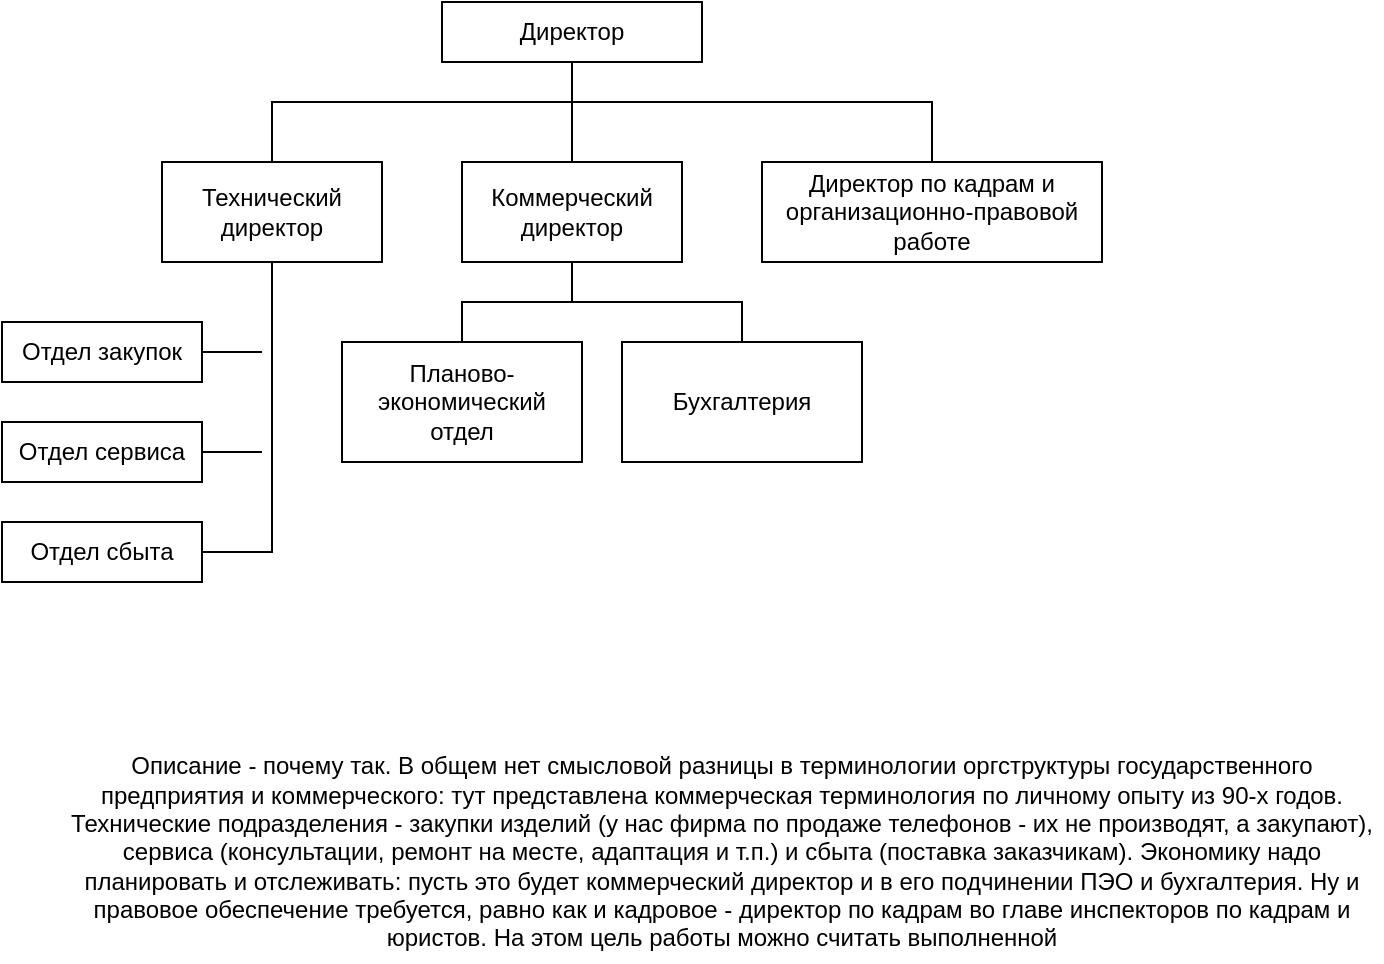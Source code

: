 <mxfile version="22.1.15" type="github">
  <diagram name="Страница — 1" id="rDC8wuNgqkLWT5qsxMoz">
    <mxGraphModel dx="1434" dy="746" grid="1" gridSize="10" guides="1" tooltips="1" connect="1" arrows="1" fold="1" page="1" pageScale="1" pageWidth="827" pageHeight="1169" math="0" shadow="0">
      <root>
        <mxCell id="0" />
        <mxCell id="1" parent="0" />
        <mxCell id="Ii56cu4GygpnmlbYdaqa-1" value="Директор" style="rounded=0;whiteSpace=wrap;html=1;" vertex="1" parent="1">
          <mxGeometry x="280" y="140" width="130" height="30" as="geometry" />
        </mxCell>
        <mxCell id="Ii56cu4GygpnmlbYdaqa-2" value="Технический директор" style="rounded=0;whiteSpace=wrap;html=1;" vertex="1" parent="1">
          <mxGeometry x="140" y="220" width="110" height="50" as="geometry" />
        </mxCell>
        <mxCell id="Ii56cu4GygpnmlbYdaqa-3" value="Коммерческий директор" style="rounded=0;whiteSpace=wrap;html=1;" vertex="1" parent="1">
          <mxGeometry x="290" y="220" width="110" height="50" as="geometry" />
        </mxCell>
        <mxCell id="Ii56cu4GygpnmlbYdaqa-4" value="Директор по кадрам и организационно-правовой работе" style="rounded=0;whiteSpace=wrap;html=1;" vertex="1" parent="1">
          <mxGeometry x="440" y="220" width="170" height="50" as="geometry" />
        </mxCell>
        <mxCell id="Ii56cu4GygpnmlbYdaqa-5" value="" style="endArrow=none;html=1;rounded=0;exitX=0.5;exitY=0;exitDx=0;exitDy=0;entryX=0.5;entryY=0;entryDx=0;entryDy=0;" edge="1" parent="1" source="Ii56cu4GygpnmlbYdaqa-2" target="Ii56cu4GygpnmlbYdaqa-4">
          <mxGeometry width="50" height="50" relative="1" as="geometry">
            <mxPoint x="390" y="410" as="sourcePoint" />
            <mxPoint x="440" y="360" as="targetPoint" />
            <Array as="points">
              <mxPoint x="195" y="190" />
              <mxPoint x="390" y="190" />
              <mxPoint x="525" y="190" />
            </Array>
          </mxGeometry>
        </mxCell>
        <mxCell id="Ii56cu4GygpnmlbYdaqa-6" value="" style="endArrow=none;html=1;rounded=0;entryX=0.5;entryY=1;entryDx=0;entryDy=0;" edge="1" parent="1" source="Ii56cu4GygpnmlbYdaqa-3" target="Ii56cu4GygpnmlbYdaqa-1">
          <mxGeometry width="50" height="50" relative="1" as="geometry">
            <mxPoint x="390" y="410" as="sourcePoint" />
            <mxPoint x="440" y="360" as="targetPoint" />
          </mxGeometry>
        </mxCell>
        <mxCell id="Ii56cu4GygpnmlbYdaqa-7" value="Отдел закупок" style="rounded=0;whiteSpace=wrap;html=1;" vertex="1" parent="1">
          <mxGeometry x="60" y="300" width="100" height="30" as="geometry" />
        </mxCell>
        <mxCell id="Ii56cu4GygpnmlbYdaqa-8" value="Отдел сервиса" style="rounded=0;whiteSpace=wrap;html=1;" vertex="1" parent="1">
          <mxGeometry x="60" y="350" width="100" height="30" as="geometry" />
        </mxCell>
        <mxCell id="Ii56cu4GygpnmlbYdaqa-9" value="Отдел сбыта" style="rounded=0;whiteSpace=wrap;html=1;" vertex="1" parent="1">
          <mxGeometry x="60" y="400" width="100" height="30" as="geometry" />
        </mxCell>
        <mxCell id="Ii56cu4GygpnmlbYdaqa-10" value="" style="endArrow=none;html=1;rounded=0;exitX=1;exitY=0.5;exitDx=0;exitDy=0;entryX=0.5;entryY=1;entryDx=0;entryDy=0;" edge="1" parent="1" source="Ii56cu4GygpnmlbYdaqa-9" target="Ii56cu4GygpnmlbYdaqa-2">
          <mxGeometry width="50" height="50" relative="1" as="geometry">
            <mxPoint x="390" y="410" as="sourcePoint" />
            <mxPoint x="440" y="360" as="targetPoint" />
            <Array as="points">
              <mxPoint x="195" y="415" />
            </Array>
          </mxGeometry>
        </mxCell>
        <mxCell id="Ii56cu4GygpnmlbYdaqa-11" value="" style="endArrow=none;html=1;rounded=0;exitX=1;exitY=0.5;exitDx=0;exitDy=0;" edge="1" parent="1" source="Ii56cu4GygpnmlbYdaqa-8">
          <mxGeometry width="50" height="50" relative="1" as="geometry">
            <mxPoint x="390" y="410" as="sourcePoint" />
            <mxPoint x="190" y="365" as="targetPoint" />
          </mxGeometry>
        </mxCell>
        <mxCell id="Ii56cu4GygpnmlbYdaqa-12" value="" style="endArrow=none;html=1;rounded=0;exitX=1;exitY=0.5;exitDx=0;exitDy=0;" edge="1" parent="1" source="Ii56cu4GygpnmlbYdaqa-7">
          <mxGeometry width="50" height="50" relative="1" as="geometry">
            <mxPoint x="170" y="375" as="sourcePoint" />
            <mxPoint x="190" y="315" as="targetPoint" />
            <Array as="points" />
          </mxGeometry>
        </mxCell>
        <mxCell id="Ii56cu4GygpnmlbYdaqa-13" value="Описание - почему так. В общем нет смысловой разницы в терминологии оргструктуры государственного предприятия и коммерческого: тут представлена коммерческая терминология по личному опыту из 90-х годов. Технические подразделения - закупки изделий (у нас фирма по продаже телефонов - их не производят, а закупают), сервиса (консультации, ремонт на месте, адаптация и т.п.) и сбыта (поставка заказчикам). Экономику надо планировать и отслеживать: пусть это будет коммерческий директор и в его подчинении ПЭО и бухгалтерия. Ну и правовое обеспечение требуется, равно как и кадровое - директор по кадрам во главе инспекторов по кадрам и юристов. На этом цель работы можно считать выполненной" style="text;html=1;strokeColor=none;fillColor=none;align=center;verticalAlign=middle;whiteSpace=wrap;rounded=0;" vertex="1" parent="1">
          <mxGeometry x="90" y="510" width="660" height="110" as="geometry" />
        </mxCell>
        <mxCell id="Ii56cu4GygpnmlbYdaqa-14" value="Планово-экономический отдел" style="rounded=0;whiteSpace=wrap;html=1;" vertex="1" parent="1">
          <mxGeometry x="230" y="310" width="120" height="60" as="geometry" />
        </mxCell>
        <mxCell id="Ii56cu4GygpnmlbYdaqa-15" value="Бухгалтерия" style="rounded=0;whiteSpace=wrap;html=1;" vertex="1" parent="1">
          <mxGeometry x="370" y="310" width="120" height="60" as="geometry" />
        </mxCell>
        <mxCell id="Ii56cu4GygpnmlbYdaqa-16" value="" style="endArrow=none;html=1;rounded=0;exitX=0.5;exitY=0;exitDx=0;exitDy=0;entryX=0.5;entryY=0;entryDx=0;entryDy=0;" edge="1" parent="1" source="Ii56cu4GygpnmlbYdaqa-14" target="Ii56cu4GygpnmlbYdaqa-15">
          <mxGeometry width="50" height="50" relative="1" as="geometry">
            <mxPoint x="390" y="410" as="sourcePoint" />
            <mxPoint x="440" y="360" as="targetPoint" />
            <Array as="points">
              <mxPoint x="290" y="290" />
              <mxPoint x="360" y="290" />
              <mxPoint x="430" y="290" />
            </Array>
          </mxGeometry>
        </mxCell>
        <mxCell id="Ii56cu4GygpnmlbYdaqa-18" value="" style="endArrow=none;html=1;rounded=0;entryX=0.5;entryY=1;entryDx=0;entryDy=0;" edge="1" parent="1" target="Ii56cu4GygpnmlbYdaqa-3">
          <mxGeometry width="50" height="50" relative="1" as="geometry">
            <mxPoint x="345" y="290" as="sourcePoint" />
            <mxPoint x="440" y="360" as="targetPoint" />
          </mxGeometry>
        </mxCell>
      </root>
    </mxGraphModel>
  </diagram>
</mxfile>

